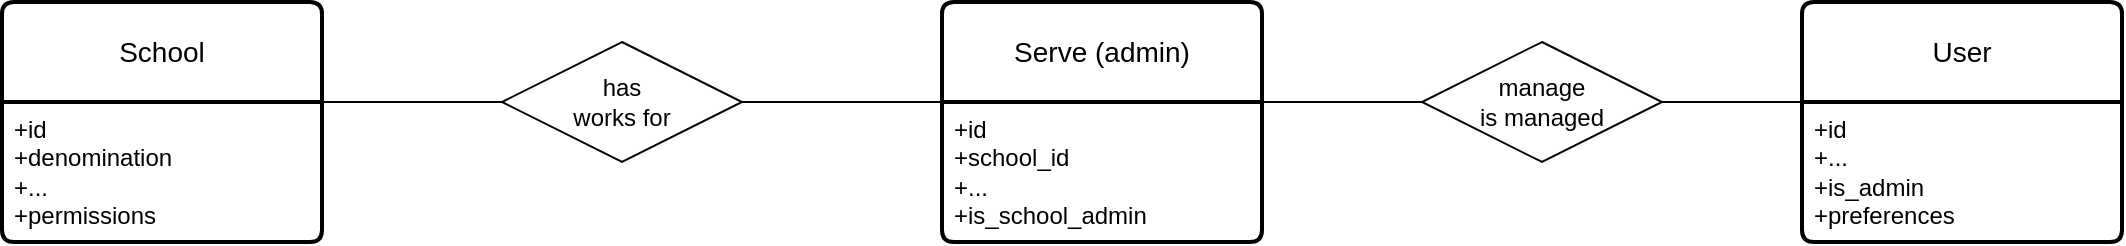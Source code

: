 <mxfile version="24.5.1" type="device">
  <diagram id="hTkATIoInlQIYuhYcnYf" name="Pagina-1">
    <mxGraphModel dx="1773" dy="761" grid="1" gridSize="10" guides="1" tooltips="1" connect="1" arrows="1" fold="1" page="1" pageScale="1" pageWidth="1169" pageHeight="827" math="0" shadow="0">
      <root>
        <mxCell id="0" />
        <mxCell id="1" parent="0" />
        <mxCell id="7VjNZ62gDb2mLmEKhLhy-5" value="School" style="swimlane;childLayout=stackLayout;horizontal=1;startSize=50;horizontalStack=0;rounded=1;fontSize=14;fontStyle=0;strokeWidth=2;resizeParent=0;resizeLast=1;shadow=0;dashed=0;align=center;arcSize=4;whiteSpace=wrap;html=1;" vertex="1" parent="1">
          <mxGeometry x="50" y="360" width="160" height="120" as="geometry" />
        </mxCell>
        <mxCell id="7VjNZ62gDb2mLmEKhLhy-6" value="+id&lt;br&gt;+denomination&lt;br&gt;+...&lt;div&gt;+permissions&lt;/div&gt;" style="align=left;strokeColor=none;fillColor=none;spacingLeft=4;fontSize=12;verticalAlign=top;resizable=0;rotatable=0;part=1;html=1;" vertex="1" parent="7VjNZ62gDb2mLmEKhLhy-5">
          <mxGeometry y="50" width="160" height="70" as="geometry" />
        </mxCell>
        <mxCell id="7VjNZ62gDb2mLmEKhLhy-7" value="Serve (admin)" style="swimlane;childLayout=stackLayout;horizontal=1;startSize=50;horizontalStack=0;rounded=1;fontSize=14;fontStyle=0;strokeWidth=2;resizeParent=0;resizeLast=1;shadow=0;dashed=0;align=center;arcSize=4;whiteSpace=wrap;html=1;" vertex="1" parent="1">
          <mxGeometry x="520" y="360" width="160" height="120" as="geometry" />
        </mxCell>
        <mxCell id="7VjNZ62gDb2mLmEKhLhy-8" value="+id&lt;br&gt;+school_id&lt;br&gt;+...&lt;div&gt;+is_school_admin&lt;/div&gt;" style="align=left;strokeColor=none;fillColor=none;spacingLeft=4;fontSize=12;verticalAlign=top;resizable=0;rotatable=0;part=1;html=1;" vertex="1" parent="7VjNZ62gDb2mLmEKhLhy-7">
          <mxGeometry y="50" width="160" height="70" as="geometry" />
        </mxCell>
        <mxCell id="7VjNZ62gDb2mLmEKhLhy-9" value="User" style="swimlane;childLayout=stackLayout;horizontal=1;startSize=50;horizontalStack=0;rounded=1;fontSize=14;fontStyle=0;strokeWidth=2;resizeParent=0;resizeLast=1;shadow=0;dashed=0;align=center;arcSize=4;whiteSpace=wrap;html=1;" vertex="1" parent="1">
          <mxGeometry x="950" y="360" width="160" height="120" as="geometry" />
        </mxCell>
        <mxCell id="7VjNZ62gDb2mLmEKhLhy-10" value="+id&lt;br&gt;+...&lt;br&gt;+is_admin&lt;div&gt;+preferences&lt;/div&gt;" style="align=left;strokeColor=none;fillColor=none;spacingLeft=4;fontSize=12;verticalAlign=top;resizable=0;rotatable=0;part=1;html=1;" vertex="1" parent="7VjNZ62gDb2mLmEKhLhy-9">
          <mxGeometry y="50" width="160" height="70" as="geometry" />
        </mxCell>
        <mxCell id="7VjNZ62gDb2mLmEKhLhy-11" value="has&lt;div&gt;works for&lt;/div&gt;" style="shape=rhombus;perimeter=rhombusPerimeter;whiteSpace=wrap;html=1;align=center;" vertex="1" parent="1">
          <mxGeometry x="300" y="380" width="120" height="60" as="geometry" />
        </mxCell>
        <mxCell id="7VjNZ62gDb2mLmEKhLhy-12" value="manage&lt;div&gt;is managed&lt;/div&gt;" style="shape=rhombus;perimeter=rhombusPerimeter;whiteSpace=wrap;html=1;align=center;" vertex="1" parent="1">
          <mxGeometry x="760" y="380" width="120" height="60" as="geometry" />
        </mxCell>
        <mxCell id="7VjNZ62gDb2mLmEKhLhy-15" value="" style="endArrow=none;html=1;rounded=0;exitX=1;exitY=0.5;exitDx=0;exitDy=0;" edge="1" parent="1" source="7VjNZ62gDb2mLmEKhLhy-12">
          <mxGeometry width="50" height="50" relative="1" as="geometry">
            <mxPoint x="870" y="480" as="sourcePoint" />
            <mxPoint x="950" y="410" as="targetPoint" />
            <Array as="points" />
          </mxGeometry>
        </mxCell>
        <mxCell id="7VjNZ62gDb2mLmEKhLhy-16" value="" style="endArrow=none;html=1;rounded=0;entryX=0;entryY=0;entryDx=0;entryDy=0;exitX=1;exitY=0.5;exitDx=0;exitDy=0;" edge="1" parent="1" source="7VjNZ62gDb2mLmEKhLhy-11" target="7VjNZ62gDb2mLmEKhLhy-8">
          <mxGeometry width="50" height="50" relative="1" as="geometry">
            <mxPoint x="420" y="420" as="sourcePoint" />
            <mxPoint x="470" y="370" as="targetPoint" />
          </mxGeometry>
        </mxCell>
        <mxCell id="7VjNZ62gDb2mLmEKhLhy-17" value="" style="endArrow=none;html=1;rounded=0;entryX=0;entryY=0.5;entryDx=0;entryDy=0;exitX=1;exitY=0;exitDx=0;exitDy=0;" edge="1" parent="1" source="7VjNZ62gDb2mLmEKhLhy-8" target="7VjNZ62gDb2mLmEKhLhy-12">
          <mxGeometry width="50" height="50" relative="1" as="geometry">
            <mxPoint x="680" y="414" as="sourcePoint" />
            <mxPoint x="730" y="364" as="targetPoint" />
          </mxGeometry>
        </mxCell>
        <mxCell id="7VjNZ62gDb2mLmEKhLhy-18" value="" style="endArrow=none;html=1;rounded=0;entryX=0;entryY=0.5;entryDx=0;entryDy=0;exitX=1;exitY=0;exitDx=0;exitDy=0;" edge="1" parent="1" source="7VjNZ62gDb2mLmEKhLhy-6" target="7VjNZ62gDb2mLmEKhLhy-11">
          <mxGeometry width="50" height="50" relative="1" as="geometry">
            <mxPoint x="210" y="414" as="sourcePoint" />
            <mxPoint x="260" y="364" as="targetPoint" />
          </mxGeometry>
        </mxCell>
      </root>
    </mxGraphModel>
  </diagram>
</mxfile>
